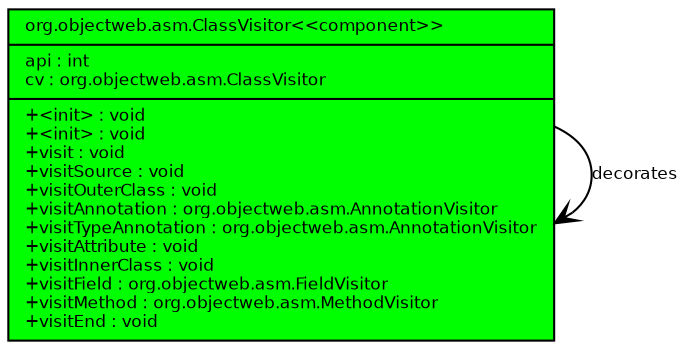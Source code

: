 digraph G {
fontname = "Bitstream Vera Sans"
fontsize = 8
node [
fontname = "Bitstream Vera Sans"
fontsize = 8
shape = "record"
]
edge [
fontname = "Bitstream Vera Sans"
fontsize = 8
]
orgobjectwebasmClassVisitor [
fillcolor=green, style=filled,
label = "{org.objectweb.asm.ClassVisitor
\<\<component\>\>\l|api : int\lcv : org.objectweb.asm.ClassVisitor\l|+\<init\> : void\l+\<init\> : void\l+visit : void\l+visitSource : void\l+visitOuterClass : void\l+visitAnnotation : org.objectweb.asm.AnnotationVisitor\l+visitTypeAnnotation : org.objectweb.asm.AnnotationVisitor\l+visitAttribute : void\l+visitInnerClass : void\l+visitField : org.objectweb.asm.FieldVisitor\l+visitMethod : org.objectweb.asm.MethodVisitor\l+visitEnd : void\l}"
]
edge [ arrowhead = "vee", style = "none" 
, label = "decorates" ]
orgobjectwebasmClassVisitor -> orgobjectwebasmClassVisitor
}
